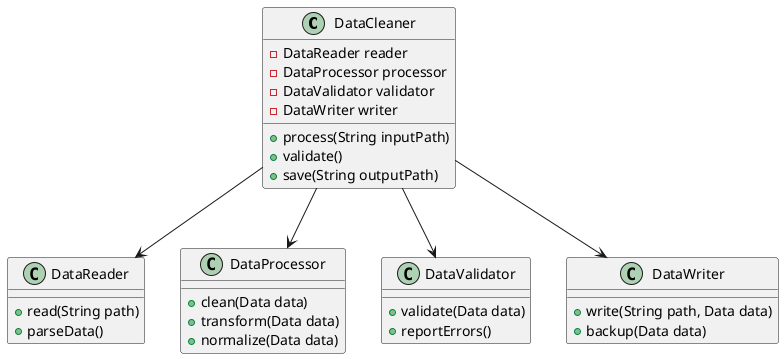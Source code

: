 @startuml classDiagram
    class DataCleaner {
        -DataReader reader
        -DataProcessor processor
        -DataValidator validator
        -DataWriter writer
        +process(String inputPath)
        +validate()
        +save(String outputPath)
    }
    
    class DataReader {
        +read(String path)
        +parseData()
    }
    
    class DataProcessor {
        +clean(Data data)
        +transform(Data data)
        +normalize(Data data)
    }
    
    class DataValidator {
        +validate(Data data)
        +reportErrors()
    }
    
    class DataWriter {
        +write(String path, Data data)
        +backup(Data data)
    }

    DataCleaner --> DataReader
    DataCleaner --> DataProcessor
    DataCleaner --> DataValidator
    DataCleaner --> DataWriter
@enduml
